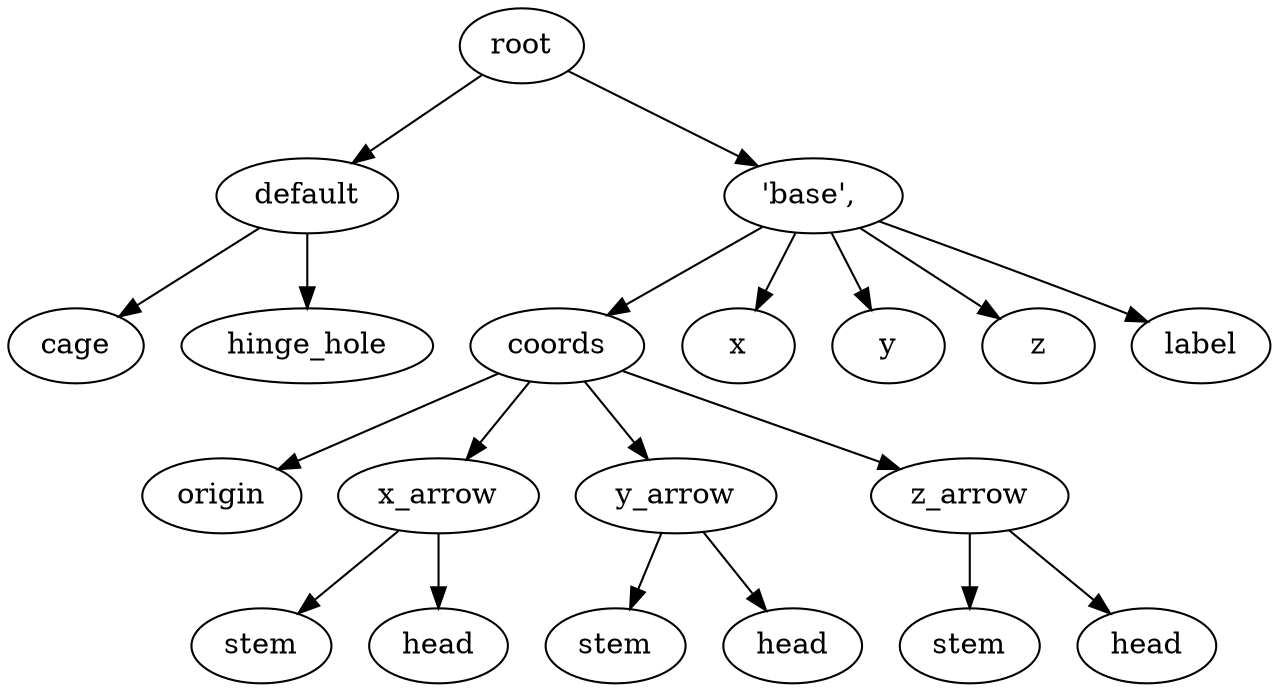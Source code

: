 digraph default {
    root_788 [label="root"];
    default_789 [label="default"];
    cage_790 [label="cage"];
    hinge_hole_791 [label="hinge_hole"];
    792 [label="'base',\ "];
    coords_793 [label="coords"];
    origin_794 [label="origin"];
    x_arrow_795 [label="x_arrow"];
    stem_796 [label="stem"];
    head_797 [label="head"];
    y_arrow_798 [label="y_arrow"];
    stem_799 [label="stem"];
    head_800 [label="head"];
    z_arrow_801 [label="z_arrow"];
    stem_802 [label="stem"];
    head_803 [label="head"];
    x_804 [label="x"];
    y_805 [label="y"];
    z_806 [label="z"];
    label_807 [label="label"];
    root_788 -> default_789;
    default_789 -> cage_790;
    default_789 -> hinge_hole_791;
    root_788 -> 792;
    792 -> coords_793;
    coords_793 -> origin_794;
    coords_793 -> x_arrow_795;
    x_arrow_795 -> stem_796;
    x_arrow_795 -> head_797;
    coords_793 -> y_arrow_798;
    y_arrow_798 -> stem_799;
    y_arrow_798 -> head_800;
    coords_793 -> z_arrow_801;
    z_arrow_801 -> stem_802;
    z_arrow_801 -> head_803;
    792 -> x_804;
    792 -> y_805;
    792 -> z_806;
    792 -> label_807;
}
